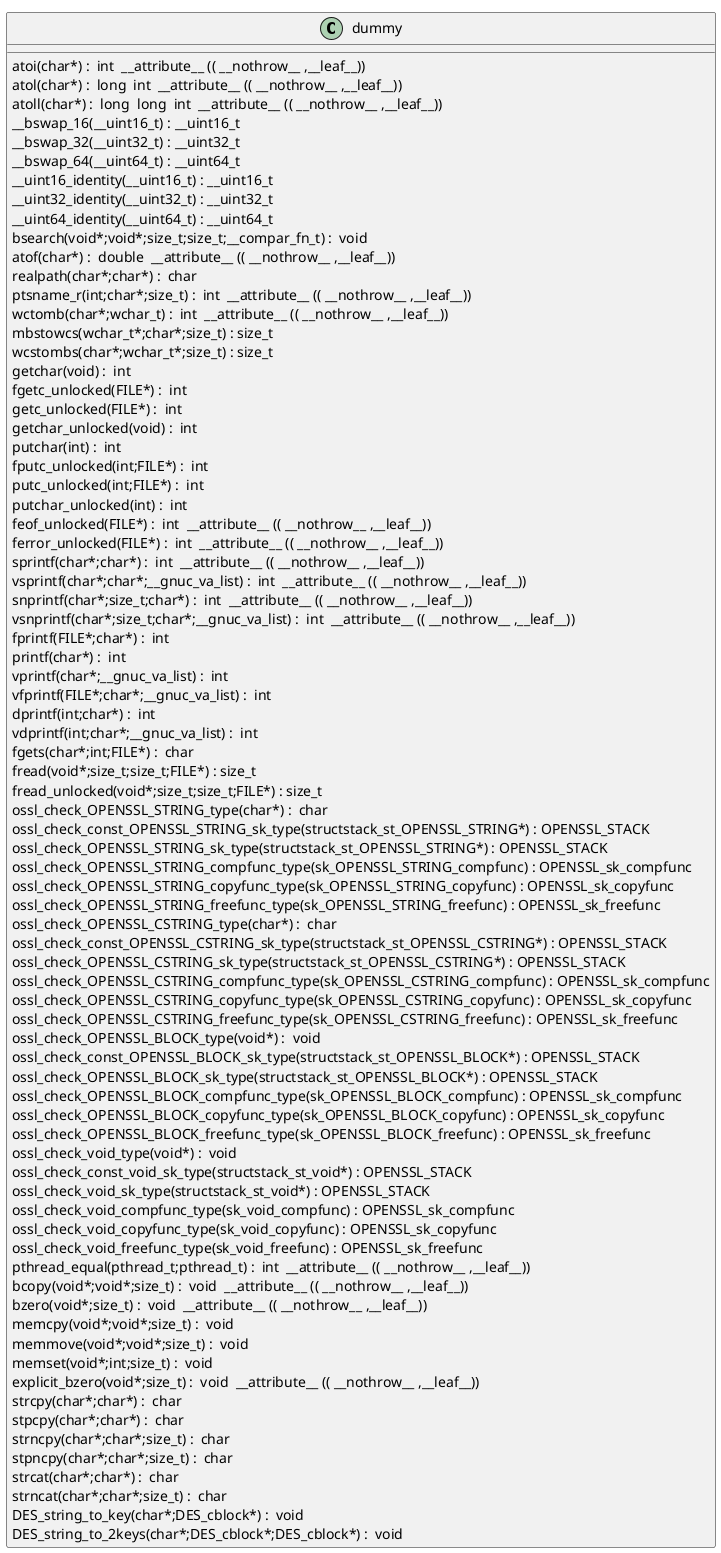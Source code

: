 @startuml
!pragma layout smetana
class dummy {
atoi(char*) :  int  __attribute__ (( __nothrow__ ,__leaf__)) [[[./../../.././qc/crypto/des/str2key.c.html#201]]]
atol(char*) :  long  int  __attribute__ (( __nothrow__ ,__leaf__)) [[[./../../.././qc/crypto/des/str2key.c.html#206]]]
atoll(char*) :  long  long  int  __attribute__ (( __nothrow__ ,__leaf__)) [[[./../../.././qc/crypto/des/str2key.c.html#213]]]
__bswap_16(__uint16_t) : __uint16_t [[[./../../.././qc/crypto/des/str2key.c.html#513]]]
__bswap_32(__uint32_t) : __uint32_t [[[./../../.././qc/crypto/des/str2key.c.html#528]]]
__bswap_64(__uint64_t) : __uint64_t [[[./../../.././qc/crypto/des/str2key.c.html#538]]]
__uint16_identity(__uint16_t) : __uint16_t [[[./../../.././qc/crypto/des/str2key.c.html#550]]]
__uint32_identity(__uint32_t) : __uint32_t [[[./../../.././qc/crypto/des/str2key.c.html#556]]]
__uint64_identity(__uint64_t) : __uint64_t [[[./../../.././qc/crypto/des/str2key.c.html#562]]]
bsearch(void*;void*;size_t;size_t;__compar_fn_t) :  void  [[[./../../.././qc/crypto/des/str2key.c.html#1230]]]
atof(char*) :  double  __attribute__ (( __nothrow__ ,__leaf__)) [[[./../../.././qc/crypto/des/str2key.c.html#1]]]
realpath(char*;char*) :  char  [[[./../../.././qc/crypto/des/str2key.c.html#1]]]
ptsname_r(int;char*;size_t) :  int  __attribute__ (( __nothrow__ ,__leaf__)) [[[./../../.././qc/crypto/des/str2key.c.html#1]]]
wctomb(char*;wchar_t) :  int  __attribute__ (( __nothrow__ ,__leaf__)) [[[./../../.././qc/crypto/des/str2key.c.html#1]]]
mbstowcs(wchar_t*;char*;size_t) : size_t [[[./../../.././qc/crypto/des/str2key.c.html#1]]]
wcstombs(char*;wchar_t*;size_t) : size_t [[[./../../.././qc/crypto/des/str2key.c.html#1]]]
getchar(void) :  int  [[[./../../.././qc/crypto/des/str2key.c.html#1]]]
fgetc_unlocked(FILE*) :  int  [[[./../../.././qc/crypto/des/str2key.c.html#1]]]
getc_unlocked(FILE*) :  int  [[[./../../.././qc/crypto/des/str2key.c.html#1]]]
getchar_unlocked(void) :  int  [[[./../../.././qc/crypto/des/str2key.c.html#1]]]
putchar(int) :  int  [[[./../../.././qc/crypto/des/str2key.c.html#1]]]
fputc_unlocked(int;FILE*) :  int  [[[./../../.././qc/crypto/des/str2key.c.html#1]]]
putc_unlocked(int;FILE*) :  int  [[[./../../.././qc/crypto/des/str2key.c.html#1]]]
putchar_unlocked(int) :  int  [[[./../../.././qc/crypto/des/str2key.c.html#1]]]
feof_unlocked(FILE*) :  int  __attribute__ (( __nothrow__ ,__leaf__)) [[[./../../.././qc/crypto/des/str2key.c.html#1]]]
ferror_unlocked(FILE*) :  int  __attribute__ (( __nothrow__ ,__leaf__)) [[[./../../.././qc/crypto/des/str2key.c.html#1]]]
sprintf(char*;char*) :  int  __attribute__ (( __nothrow__ ,__leaf__)) [[[./../../.././qc/crypto/des/str2key.c.html#1]]]
vsprintf(char*;char*;__gnuc_va_list) :  int  __attribute__ (( __nothrow__ ,__leaf__)) [[[./../../.././qc/crypto/des/str2key.c.html#1]]]
snprintf(char*;size_t;char*) :  int  __attribute__ (( __nothrow__ ,__leaf__)) [[[./../../.././qc/crypto/des/str2key.c.html#1]]]
vsnprintf(char*;size_t;char*;__gnuc_va_list) :  int  __attribute__ (( __nothrow__ ,__leaf__)) [[[./../../.././qc/crypto/des/str2key.c.html#1]]]
fprintf(FILE*;char*) :  int  [[[./../../.././qc/crypto/des/str2key.c.html#1]]]
printf(char*) :  int  [[[./../../.././qc/crypto/des/str2key.c.html#1]]]
vprintf(char*;__gnuc_va_list) :  int  [[[./../../.././qc/crypto/des/str2key.c.html#1]]]
vfprintf(FILE*;char*;__gnuc_va_list) :  int  [[[./../../.././qc/crypto/des/str2key.c.html#1]]]
dprintf(int;char*) :  int  [[[./../../.././qc/crypto/des/str2key.c.html#1]]]
vdprintf(int;char*;__gnuc_va_list) :  int  [[[./../../.././qc/crypto/des/str2key.c.html#1]]]
fgets(char*;int;FILE*) :  char  [[[./../../.././qc/crypto/des/str2key.c.html#1]]]
fread(void*;size_t;size_t;FILE*) : size_t [[[./../../.././qc/crypto/des/str2key.c.html#1]]]
fread_unlocked(void*;size_t;size_t;FILE*) : size_t [[[./../../.././qc/crypto/des/str2key.c.html#1]]]
ossl_check_OPENSSL_STRING_type(char*) :  char  [[[./../../.././qc/crypto/des/str2key.c.html#1]]]
ossl_check_const_OPENSSL_STRING_sk_type(structstack_st_OPENSSL_STRING*) : OPENSSL_STACK [[[./../../.././qc/crypto/des/str2key.c.html#1]]]
ossl_check_OPENSSL_STRING_sk_type(structstack_st_OPENSSL_STRING*) : OPENSSL_STACK [[[./../../.././qc/crypto/des/str2key.c.html#1]]]
ossl_check_OPENSSL_STRING_compfunc_type(sk_OPENSSL_STRING_compfunc) : OPENSSL_sk_compfunc [[[./../../.././qc/crypto/des/str2key.c.html#1]]]
ossl_check_OPENSSL_STRING_copyfunc_type(sk_OPENSSL_STRING_copyfunc) : OPENSSL_sk_copyfunc [[[./../../.././qc/crypto/des/str2key.c.html#1]]]
ossl_check_OPENSSL_STRING_freefunc_type(sk_OPENSSL_STRING_freefunc) : OPENSSL_sk_freefunc [[[./../../.././qc/crypto/des/str2key.c.html#1]]]
ossl_check_OPENSSL_CSTRING_type(char*) :  char  [[[./../../.././qc/crypto/des/str2key.c.html#1]]]
ossl_check_const_OPENSSL_CSTRING_sk_type(structstack_st_OPENSSL_CSTRING*) : OPENSSL_STACK [[[./../../.././qc/crypto/des/str2key.c.html#1]]]
ossl_check_OPENSSL_CSTRING_sk_type(structstack_st_OPENSSL_CSTRING*) : OPENSSL_STACK [[[./../../.././qc/crypto/des/str2key.c.html#1]]]
ossl_check_OPENSSL_CSTRING_compfunc_type(sk_OPENSSL_CSTRING_compfunc) : OPENSSL_sk_compfunc [[[./../../.././qc/crypto/des/str2key.c.html#1]]]
ossl_check_OPENSSL_CSTRING_copyfunc_type(sk_OPENSSL_CSTRING_copyfunc) : OPENSSL_sk_copyfunc [[[./../../.././qc/crypto/des/str2key.c.html#1]]]
ossl_check_OPENSSL_CSTRING_freefunc_type(sk_OPENSSL_CSTRING_freefunc) : OPENSSL_sk_freefunc [[[./../../.././qc/crypto/des/str2key.c.html#1]]]
ossl_check_OPENSSL_BLOCK_type(void*) :  void  [[[./../../.././qc/crypto/des/str2key.c.html#1]]]
ossl_check_const_OPENSSL_BLOCK_sk_type(structstack_st_OPENSSL_BLOCK*) : OPENSSL_STACK [[[./../../.././qc/crypto/des/str2key.c.html#1]]]
ossl_check_OPENSSL_BLOCK_sk_type(structstack_st_OPENSSL_BLOCK*) : OPENSSL_STACK [[[./../../.././qc/crypto/des/str2key.c.html#1]]]
ossl_check_OPENSSL_BLOCK_compfunc_type(sk_OPENSSL_BLOCK_compfunc) : OPENSSL_sk_compfunc [[[./../../.././qc/crypto/des/str2key.c.html#1]]]
ossl_check_OPENSSL_BLOCK_copyfunc_type(sk_OPENSSL_BLOCK_copyfunc) : OPENSSL_sk_copyfunc [[[./../../.././qc/crypto/des/str2key.c.html#1]]]
ossl_check_OPENSSL_BLOCK_freefunc_type(sk_OPENSSL_BLOCK_freefunc) : OPENSSL_sk_freefunc [[[./../../.././qc/crypto/des/str2key.c.html#1]]]
ossl_check_void_type(void*) :  void  [[[./../../.././qc/crypto/des/str2key.c.html#1]]]
ossl_check_const_void_sk_type(structstack_st_void*) : OPENSSL_STACK [[[./../../.././qc/crypto/des/str2key.c.html#1]]]
ossl_check_void_sk_type(structstack_st_void*) : OPENSSL_STACK [[[./../../.././qc/crypto/des/str2key.c.html#1]]]
ossl_check_void_compfunc_type(sk_void_compfunc) : OPENSSL_sk_compfunc [[[./../../.././qc/crypto/des/str2key.c.html#1]]]
ossl_check_void_copyfunc_type(sk_void_copyfunc) : OPENSSL_sk_copyfunc [[[./../../.././qc/crypto/des/str2key.c.html#1]]]
ossl_check_void_freefunc_type(sk_void_freefunc) : OPENSSL_sk_freefunc [[[./../../.././qc/crypto/des/str2key.c.html#1]]]
pthread_equal(pthread_t;pthread_t) :  int  __attribute__ (( __nothrow__ ,__leaf__)) [[[./../../.././qc/crypto/des/str2key.c.html#1]]]
bcopy(void*;void*;size_t) :  void  __attribute__ (( __nothrow__ ,__leaf__)) [[[./../../.././qc/crypto/des/str2key.c.html#1]]]
bzero(void*;size_t) :  void  __attribute__ (( __nothrow__ ,__leaf__)) [[[./../../.././qc/crypto/des/str2key.c.html#1]]]
memcpy(void*;void*;size_t) :  void  [[[./../../.././qc/crypto/des/str2key.c.html#1]]]
memmove(void*;void*;size_t) :  void  [[[./../../.././qc/crypto/des/str2key.c.html#1]]]
memset(void*;int;size_t) :  void  [[[./../../.././qc/crypto/des/str2key.c.html#1]]]
explicit_bzero(void*;size_t) :  void  __attribute__ (( __nothrow__ ,__leaf__)) [[[./../../.././qc/crypto/des/str2key.c.html#1]]]
strcpy(char*;char*) :  char  [[[./../../.././qc/crypto/des/str2key.c.html#1]]]
stpcpy(char*;char*) :  char  [[[./../../.././qc/crypto/des/str2key.c.html#1]]]
strncpy(char*;char*;size_t) :  char  [[[./../../.././qc/crypto/des/str2key.c.html#1]]]
stpncpy(char*;char*;size_t) :  char  [[[./../../.././qc/crypto/des/str2key.c.html#1]]]
strcat(char*;char*) :  char  [[[./../../.././qc/crypto/des/str2key.c.html#1]]]
strncat(char*;char*;size_t) :  char  [[[./../../.././qc/crypto/des/str2key.c.html#1]]]
DES_string_to_key(char*;DES_cblock*) :  void  [[[./../../.././qc/crypto/des/str2key.c.html#1]]]
DES_string_to_2keys(char*;DES_cblock*;DES_cblock*) :  void  [[[./../../.././qc/crypto/des/str2key.c.html#1]]]
} 
@enduml
